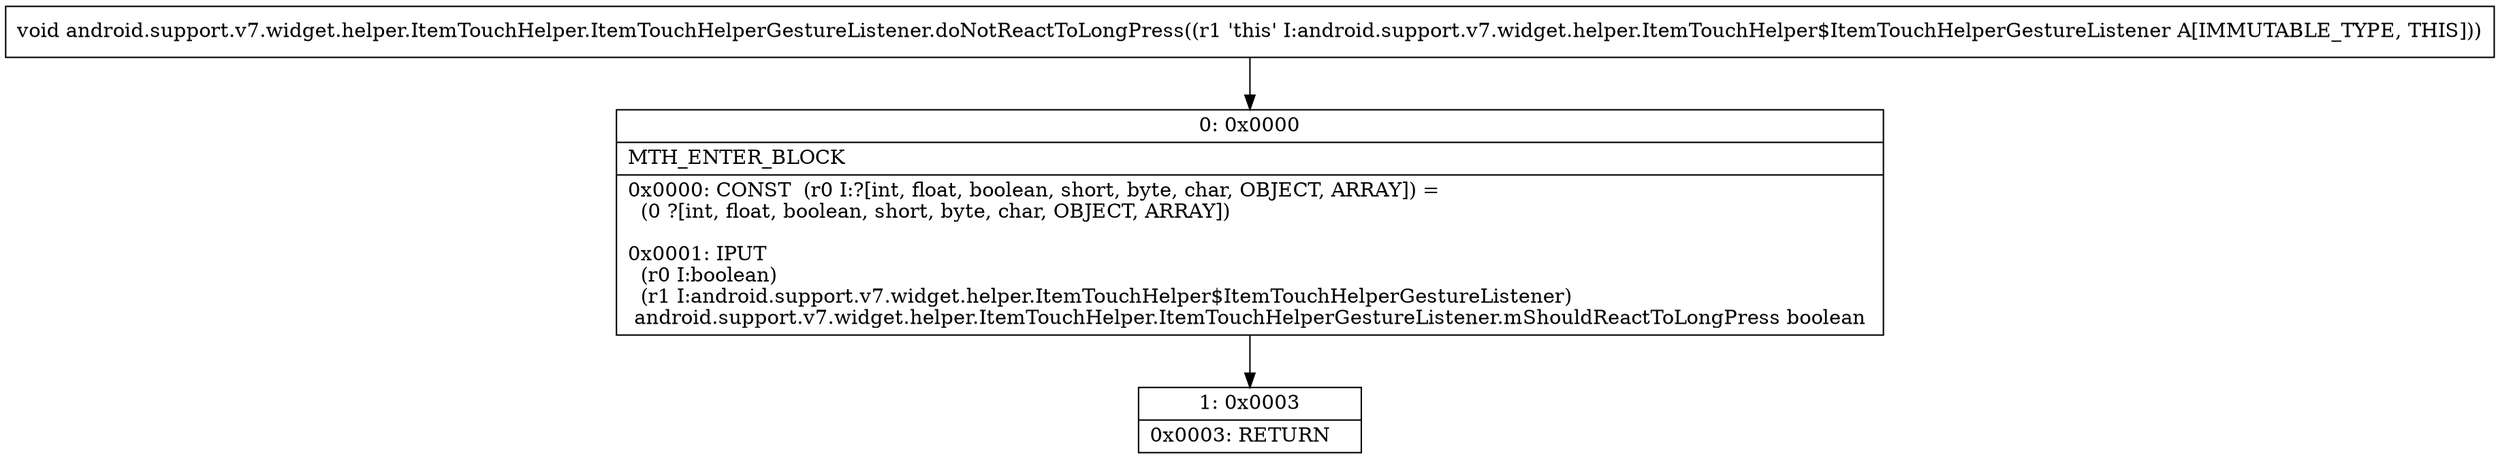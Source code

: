 digraph "CFG forandroid.support.v7.widget.helper.ItemTouchHelper.ItemTouchHelperGestureListener.doNotReactToLongPress()V" {
Node_0 [shape=record,label="{0\:\ 0x0000|MTH_ENTER_BLOCK\l|0x0000: CONST  (r0 I:?[int, float, boolean, short, byte, char, OBJECT, ARRAY]) = \l  (0 ?[int, float, boolean, short, byte, char, OBJECT, ARRAY])\l \l0x0001: IPUT  \l  (r0 I:boolean)\l  (r1 I:android.support.v7.widget.helper.ItemTouchHelper$ItemTouchHelperGestureListener)\l android.support.v7.widget.helper.ItemTouchHelper.ItemTouchHelperGestureListener.mShouldReactToLongPress boolean \l}"];
Node_1 [shape=record,label="{1\:\ 0x0003|0x0003: RETURN   \l}"];
MethodNode[shape=record,label="{void android.support.v7.widget.helper.ItemTouchHelper.ItemTouchHelperGestureListener.doNotReactToLongPress((r1 'this' I:android.support.v7.widget.helper.ItemTouchHelper$ItemTouchHelperGestureListener A[IMMUTABLE_TYPE, THIS])) }"];
MethodNode -> Node_0;
Node_0 -> Node_1;
}

